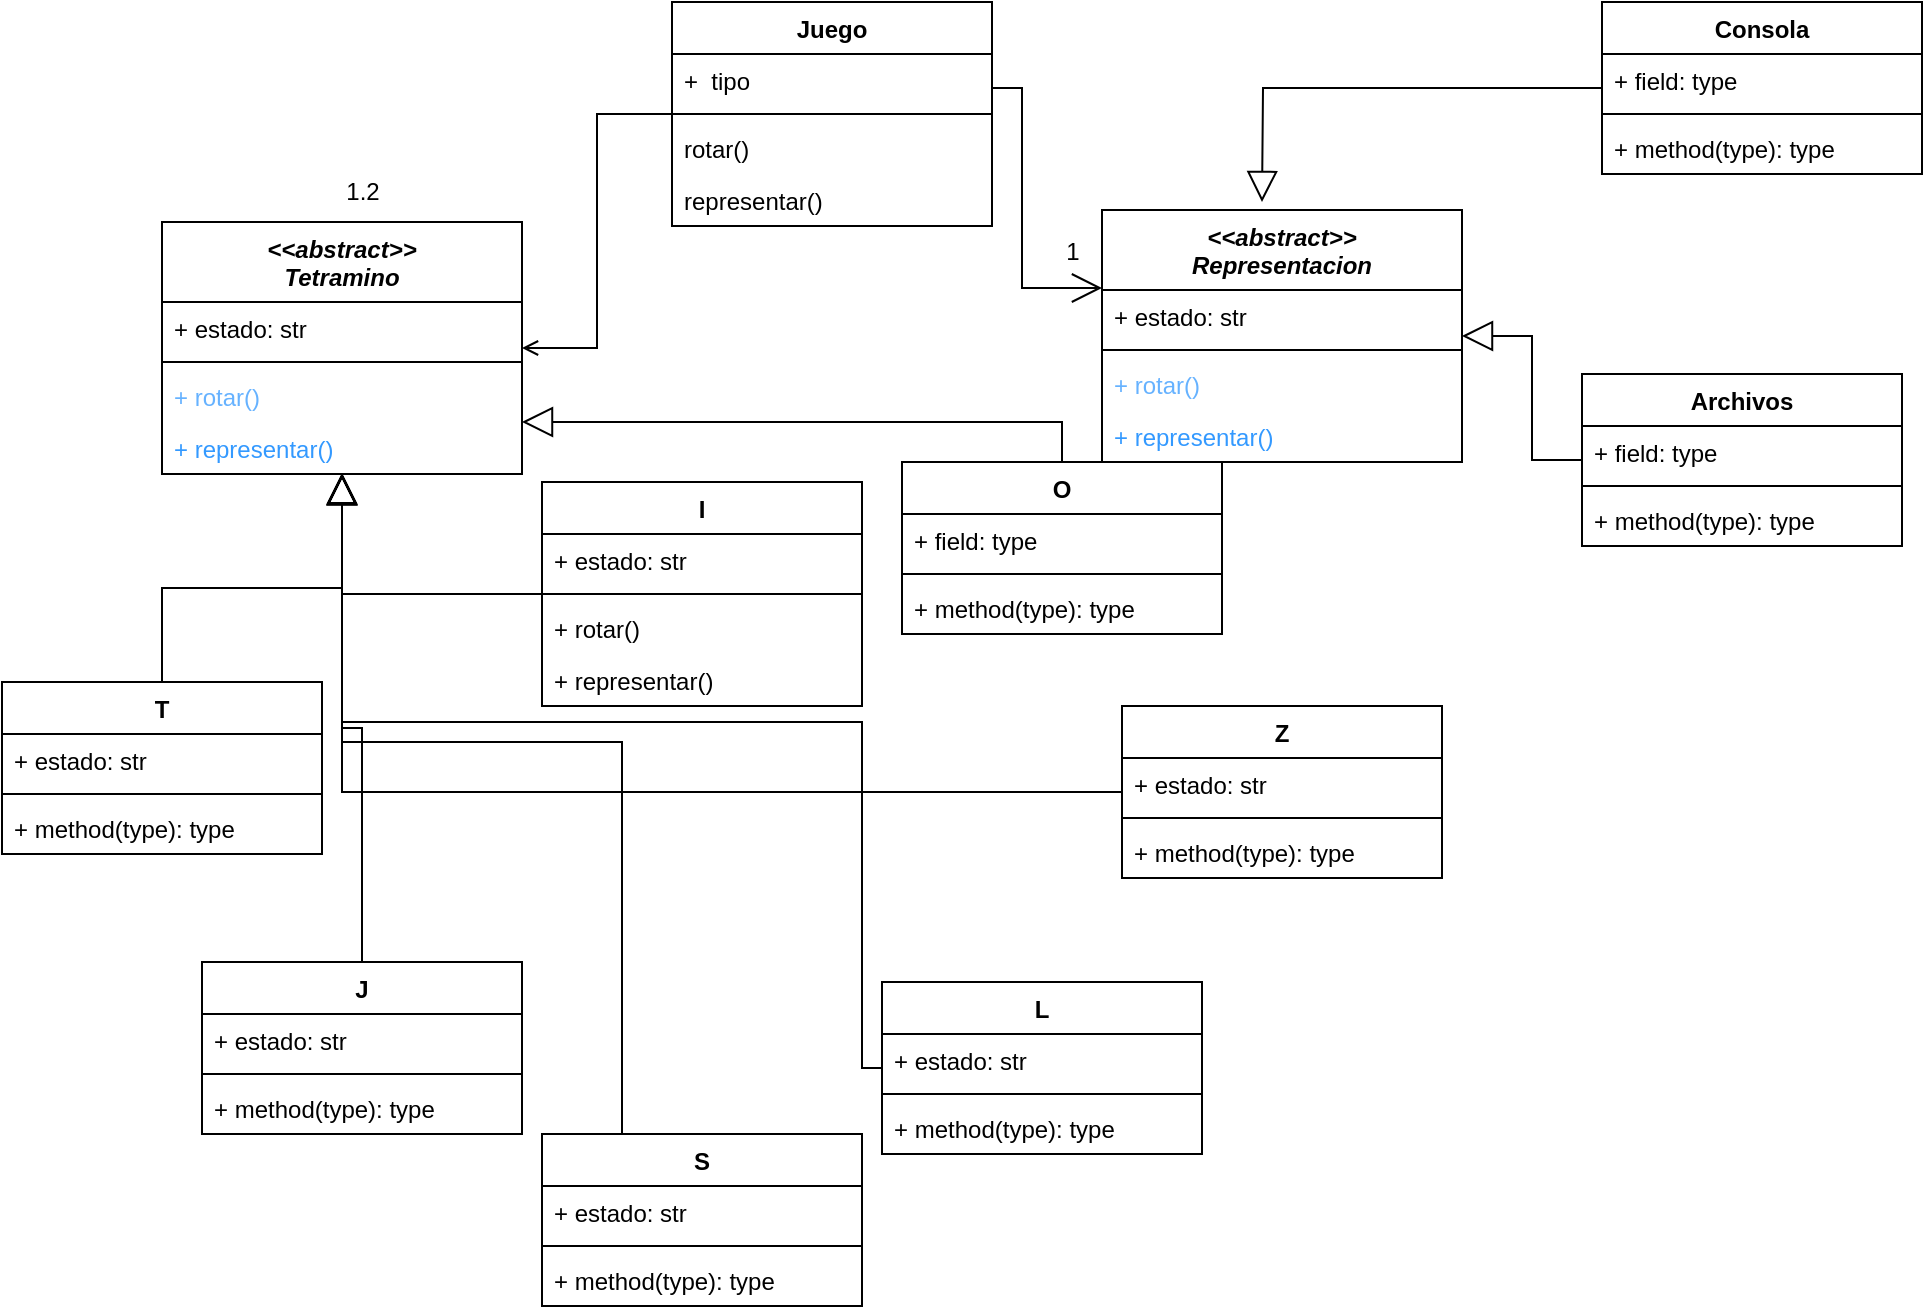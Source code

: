 <mxfile version="20.5.3" type="device"><diagram id="cMs6mL5wsjAFhfFsrgUc" name="Page-1"><mxGraphModel dx="1497" dy="836" grid="1" gridSize="10" guides="1" tooltips="1" connect="1" arrows="1" fold="1" page="1" pageScale="1" pageWidth="850" pageHeight="1100" math="0" shadow="0"><root><mxCell id="0"/><mxCell id="1" parent="0"/><mxCell id="921IqnoShyhc5uglB0Hu-14" style="edgeStyle=orthogonalEdgeStyle;rounded=0;orthogonalLoop=1;jettySize=auto;html=1;endArrow=open;endFill=0;" edge="1" parent="1" source="921IqnoShyhc5uglB0Hu-5" target="921IqnoShyhc5uglB0Hu-9"><mxGeometry relative="1" as="geometry"/></mxCell><mxCell id="921IqnoShyhc5uglB0Hu-5" value="Juego" style="swimlane;fontStyle=1;align=center;verticalAlign=top;childLayout=stackLayout;horizontal=1;startSize=26;horizontalStack=0;resizeParent=1;resizeParentMax=0;resizeLast=0;collapsible=1;marginBottom=0;" vertex="1" parent="1"><mxGeometry x="345" y="40" width="160" height="112" as="geometry"/></mxCell><mxCell id="921IqnoShyhc5uglB0Hu-6" value="+  tipo" style="text;strokeColor=none;fillColor=none;align=left;verticalAlign=top;spacingLeft=4;spacingRight=4;overflow=hidden;rotatable=0;points=[[0,0.5],[1,0.5]];portConstraint=eastwest;" vertex="1" parent="921IqnoShyhc5uglB0Hu-5"><mxGeometry y="26" width="160" height="26" as="geometry"/></mxCell><mxCell id="921IqnoShyhc5uglB0Hu-7" value="" style="line;strokeWidth=1;fillColor=none;align=left;verticalAlign=middle;spacingTop=-1;spacingLeft=3;spacingRight=3;rotatable=0;labelPosition=right;points=[];portConstraint=eastwest;strokeColor=inherit;" vertex="1" parent="921IqnoShyhc5uglB0Hu-5"><mxGeometry y="52" width="160" height="8" as="geometry"/></mxCell><mxCell id="921IqnoShyhc5uglB0Hu-107" value="rotar()" style="text;strokeColor=none;fillColor=none;align=left;verticalAlign=top;spacingLeft=4;spacingRight=4;overflow=hidden;rotatable=0;points=[[0,0.5],[1,0.5]];portConstraint=eastwest;" vertex="1" parent="921IqnoShyhc5uglB0Hu-5"><mxGeometry y="60" width="160" height="26" as="geometry"/></mxCell><mxCell id="921IqnoShyhc5uglB0Hu-8" value="representar()" style="text;strokeColor=none;fillColor=none;align=left;verticalAlign=top;spacingLeft=4;spacingRight=4;overflow=hidden;rotatable=0;points=[[0,0.5],[1,0.5]];portConstraint=eastwest;" vertex="1" parent="921IqnoShyhc5uglB0Hu-5"><mxGeometry y="86" width="160" height="26" as="geometry"/></mxCell><mxCell id="921IqnoShyhc5uglB0Hu-57" style="edgeStyle=orthogonalEdgeStyle;rounded=0;orthogonalLoop=1;jettySize=auto;html=1;endArrow=block;endFill=0;strokeWidth=1;endSize=13;" edge="1" parent="1" source="921IqnoShyhc5uglB0Hu-16" target="921IqnoShyhc5uglB0Hu-9"><mxGeometry relative="1" as="geometry"/></mxCell><mxCell id="921IqnoShyhc5uglB0Hu-9" value="&lt;&lt;abstract&gt;&gt;&#10;Tetramino" style="swimlane;fontStyle=3;align=center;verticalAlign=top;childLayout=stackLayout;horizontal=1;startSize=40;horizontalStack=0;resizeParent=1;resizeParentMax=0;resizeLast=0;collapsible=1;marginBottom=0;fontColor=#000000;" vertex="1" parent="1"><mxGeometry x="90" y="150" width="180" height="126" as="geometry"/></mxCell><mxCell id="921IqnoShyhc5uglB0Hu-10" value="+ estado: str" style="text;strokeColor=none;fillColor=none;align=left;verticalAlign=top;spacingLeft=4;spacingRight=4;overflow=hidden;rotatable=0;points=[[0,0.5],[1,0.5]];portConstraint=eastwest;" vertex="1" parent="921IqnoShyhc5uglB0Hu-9"><mxGeometry y="40" width="180" height="26" as="geometry"/></mxCell><mxCell id="921IqnoShyhc5uglB0Hu-11" value="" style="line;strokeWidth=1;fillColor=none;align=left;verticalAlign=middle;spacingTop=-1;spacingLeft=3;spacingRight=3;rotatable=0;labelPosition=right;points=[];portConstraint=eastwest;strokeColor=inherit;" vertex="1" parent="921IqnoShyhc5uglB0Hu-9"><mxGeometry y="66" width="180" height="8" as="geometry"/></mxCell><mxCell id="921IqnoShyhc5uglB0Hu-12" value="+ rotar()" style="text;strokeColor=none;fillColor=none;align=left;verticalAlign=top;spacingLeft=4;spacingRight=4;overflow=hidden;rotatable=0;points=[[0,0.5],[1,0.5]];portConstraint=eastwest;fontColor=#66B2FF;" vertex="1" parent="921IqnoShyhc5uglB0Hu-9"><mxGeometry y="74" width="180" height="26" as="geometry"/></mxCell><mxCell id="921IqnoShyhc5uglB0Hu-13" value="+ representar()" style="text;strokeColor=none;fillColor=none;align=left;verticalAlign=top;spacingLeft=4;spacingRight=4;overflow=hidden;rotatable=0;points=[[0,0.5],[1,0.5]];portConstraint=eastwest;fontColor=#3399FF;" vertex="1" parent="921IqnoShyhc5uglB0Hu-9"><mxGeometry y="100" width="180" height="26" as="geometry"/></mxCell><mxCell id="921IqnoShyhc5uglB0Hu-15" value="1.2" style="text;html=1;align=center;verticalAlign=middle;resizable=0;points=[];autosize=1;strokeColor=none;fillColor=none;" vertex="1" parent="1"><mxGeometry x="170" y="120" width="40" height="30" as="geometry"/></mxCell><mxCell id="921IqnoShyhc5uglB0Hu-74" style="edgeStyle=orthogonalEdgeStyle;rounded=0;orthogonalLoop=1;jettySize=auto;html=1;strokeWidth=1;fontColor=#3399FF;endArrow=block;endFill=0;endSize=13;" edge="1" parent="1" source="921IqnoShyhc5uglB0Hu-16" target="921IqnoShyhc5uglB0Hu-9"><mxGeometry relative="1" as="geometry"/></mxCell><mxCell id="921IqnoShyhc5uglB0Hu-16" value="I" style="swimlane;fontStyle=1;align=center;verticalAlign=top;childLayout=stackLayout;horizontal=1;startSize=26;horizontalStack=0;resizeParent=1;resizeParentMax=0;resizeLast=0;collapsible=1;marginBottom=0;" vertex="1" parent="1"><mxGeometry x="280" y="280" width="160" height="112" as="geometry"/></mxCell><mxCell id="921IqnoShyhc5uglB0Hu-50" value="+ estado: str" style="text;strokeColor=none;fillColor=none;align=left;verticalAlign=top;spacingLeft=4;spacingRight=4;overflow=hidden;rotatable=0;points=[[0,0.5],[1,0.5]];portConstraint=eastwest;" vertex="1" parent="921IqnoShyhc5uglB0Hu-16"><mxGeometry y="26" width="160" height="26" as="geometry"/></mxCell><mxCell id="921IqnoShyhc5uglB0Hu-18" value="" style="line;strokeWidth=1;fillColor=none;align=left;verticalAlign=middle;spacingTop=-1;spacingLeft=3;spacingRight=3;rotatable=0;labelPosition=right;points=[];portConstraint=eastwest;strokeColor=inherit;" vertex="1" parent="921IqnoShyhc5uglB0Hu-16"><mxGeometry y="52" width="160" height="8" as="geometry"/></mxCell><mxCell id="921IqnoShyhc5uglB0Hu-19" value="+ rotar()" style="text;strokeColor=none;fillColor=none;align=left;verticalAlign=top;spacingLeft=4;spacingRight=4;overflow=hidden;rotatable=0;points=[[0,0.5],[1,0.5]];portConstraint=eastwest;" vertex="1" parent="921IqnoShyhc5uglB0Hu-16"><mxGeometry y="60" width="160" height="26" as="geometry"/></mxCell><mxCell id="921IqnoShyhc5uglB0Hu-54" value="+ representar()" style="text;strokeColor=none;fillColor=none;align=left;verticalAlign=top;spacingLeft=4;spacingRight=4;overflow=hidden;rotatable=0;points=[[0,0.5],[1,0.5]];portConstraint=eastwest;" vertex="1" parent="921IqnoShyhc5uglB0Hu-16"><mxGeometry y="86" width="160" height="26" as="geometry"/></mxCell><mxCell id="921IqnoShyhc5uglB0Hu-73" style="edgeStyle=orthogonalEdgeStyle;rounded=0;orthogonalLoop=1;jettySize=auto;html=1;strokeWidth=1;fontColor=#3399FF;endArrow=block;endFill=0;endSize=13;" edge="1" parent="1" source="921IqnoShyhc5uglB0Hu-20" target="921IqnoShyhc5uglB0Hu-9"><mxGeometry relative="1" as="geometry"><Array as="points"><mxPoint x="540" y="250"/></Array></mxGeometry></mxCell><mxCell id="921IqnoShyhc5uglB0Hu-20" value="O" style="swimlane;fontStyle=1;align=center;verticalAlign=top;childLayout=stackLayout;horizontal=1;startSize=26;horizontalStack=0;resizeParent=1;resizeParentMax=0;resizeLast=0;collapsible=1;marginBottom=0;" vertex="1" parent="1"><mxGeometry x="460" y="270" width="160" height="86" as="geometry"/></mxCell><mxCell id="921IqnoShyhc5uglB0Hu-21" value="+ field: type" style="text;strokeColor=none;fillColor=none;align=left;verticalAlign=top;spacingLeft=4;spacingRight=4;overflow=hidden;rotatable=0;points=[[0,0.5],[1,0.5]];portConstraint=eastwest;" vertex="1" parent="921IqnoShyhc5uglB0Hu-20"><mxGeometry y="26" width="160" height="26" as="geometry"/></mxCell><mxCell id="921IqnoShyhc5uglB0Hu-22" value="" style="line;strokeWidth=1;fillColor=none;align=left;verticalAlign=middle;spacingTop=-1;spacingLeft=3;spacingRight=3;rotatable=0;labelPosition=right;points=[];portConstraint=eastwest;strokeColor=inherit;" vertex="1" parent="921IqnoShyhc5uglB0Hu-20"><mxGeometry y="52" width="160" height="8" as="geometry"/></mxCell><mxCell id="921IqnoShyhc5uglB0Hu-23" value="+ method(type): type" style="text;strokeColor=none;fillColor=none;align=left;verticalAlign=top;spacingLeft=4;spacingRight=4;overflow=hidden;rotatable=0;points=[[0,0.5],[1,0.5]];portConstraint=eastwest;" vertex="1" parent="921IqnoShyhc5uglB0Hu-20"><mxGeometry y="60" width="160" height="26" as="geometry"/></mxCell><mxCell id="921IqnoShyhc5uglB0Hu-58" style="edgeStyle=orthogonalEdgeStyle;rounded=0;orthogonalLoop=1;jettySize=auto;html=1;entryX=0.5;entryY=0.977;entryDx=0;entryDy=0;entryPerimeter=0;strokeWidth=1;fontColor=#3399FF;endArrow=block;endFill=0;endSize=13;" edge="1" parent="1" source="921IqnoShyhc5uglB0Hu-24" target="921IqnoShyhc5uglB0Hu-13"><mxGeometry relative="1" as="geometry"/></mxCell><mxCell id="921IqnoShyhc5uglB0Hu-24" value="T" style="swimlane;fontStyle=1;align=center;verticalAlign=top;childLayout=stackLayout;horizontal=1;startSize=26;horizontalStack=0;resizeParent=1;resizeParentMax=0;resizeLast=0;collapsible=1;marginBottom=0;" vertex="1" parent="1"><mxGeometry x="10" y="380" width="160" height="86" as="geometry"/></mxCell><mxCell id="921IqnoShyhc5uglB0Hu-25" value="+ estado: str" style="text;strokeColor=none;fillColor=none;align=left;verticalAlign=top;spacingLeft=4;spacingRight=4;overflow=hidden;rotatable=0;points=[[0,0.5],[1,0.5]];portConstraint=eastwest;" vertex="1" parent="921IqnoShyhc5uglB0Hu-24"><mxGeometry y="26" width="160" height="26" as="geometry"/></mxCell><mxCell id="921IqnoShyhc5uglB0Hu-26" value="" style="line;strokeWidth=1;fillColor=none;align=left;verticalAlign=middle;spacingTop=-1;spacingLeft=3;spacingRight=3;rotatable=0;labelPosition=right;points=[];portConstraint=eastwest;strokeColor=inherit;" vertex="1" parent="921IqnoShyhc5uglB0Hu-24"><mxGeometry y="52" width="160" height="8" as="geometry"/></mxCell><mxCell id="921IqnoShyhc5uglB0Hu-27" value="+ method(type): type" style="text;strokeColor=none;fillColor=none;align=left;verticalAlign=top;spacingLeft=4;spacingRight=4;overflow=hidden;rotatable=0;points=[[0,0.5],[1,0.5]];portConstraint=eastwest;" vertex="1" parent="921IqnoShyhc5uglB0Hu-24"><mxGeometry y="60" width="160" height="26" as="geometry"/></mxCell><mxCell id="921IqnoShyhc5uglB0Hu-69" style="edgeStyle=orthogonalEdgeStyle;rounded=0;orthogonalLoop=1;jettySize=auto;html=1;strokeWidth=1;fontColor=#3399FF;endArrow=block;endFill=0;endSize=13;" edge="1" parent="1" source="921IqnoShyhc5uglB0Hu-28" target="921IqnoShyhc5uglB0Hu-9"><mxGeometry relative="1" as="geometry"><Array as="points"><mxPoint x="320" y="410"/><mxPoint x="180" y="410"/></Array></mxGeometry></mxCell><mxCell id="921IqnoShyhc5uglB0Hu-28" value="S" style="swimlane;fontStyle=1;align=center;verticalAlign=top;childLayout=stackLayout;horizontal=1;startSize=26;horizontalStack=0;resizeParent=1;resizeParentMax=0;resizeLast=0;collapsible=1;marginBottom=0;" vertex="1" parent="1"><mxGeometry x="280" y="606" width="160" height="86" as="geometry"/></mxCell><mxCell id="921IqnoShyhc5uglB0Hu-49" value="+ estado: str" style="text;strokeColor=none;fillColor=none;align=left;verticalAlign=top;spacingLeft=4;spacingRight=4;overflow=hidden;rotatable=0;points=[[0,0.5],[1,0.5]];portConstraint=eastwest;" vertex="1" parent="921IqnoShyhc5uglB0Hu-28"><mxGeometry y="26" width="160" height="26" as="geometry"/></mxCell><mxCell id="921IqnoShyhc5uglB0Hu-30" value="" style="line;strokeWidth=1;fillColor=none;align=left;verticalAlign=middle;spacingTop=-1;spacingLeft=3;spacingRight=3;rotatable=0;labelPosition=right;points=[];portConstraint=eastwest;strokeColor=inherit;" vertex="1" parent="921IqnoShyhc5uglB0Hu-28"><mxGeometry y="52" width="160" height="8" as="geometry"/></mxCell><mxCell id="921IqnoShyhc5uglB0Hu-31" value="+ method(type): type" style="text;strokeColor=none;fillColor=none;align=left;verticalAlign=top;spacingLeft=4;spacingRight=4;overflow=hidden;rotatable=0;points=[[0,0.5],[1,0.5]];portConstraint=eastwest;" vertex="1" parent="921IqnoShyhc5uglB0Hu-28"><mxGeometry y="60" width="160" height="26" as="geometry"/></mxCell><mxCell id="921IqnoShyhc5uglB0Hu-72" style="edgeStyle=orthogonalEdgeStyle;rounded=0;orthogonalLoop=1;jettySize=auto;html=1;strokeWidth=1;fontColor=#3399FF;endArrow=block;endFill=0;endSize=13;" edge="1" parent="1" source="921IqnoShyhc5uglB0Hu-32" target="921IqnoShyhc5uglB0Hu-9"><mxGeometry relative="1" as="geometry"/></mxCell><mxCell id="921IqnoShyhc5uglB0Hu-32" value="Z" style="swimlane;fontStyle=1;align=center;verticalAlign=top;childLayout=stackLayout;horizontal=1;startSize=26;horizontalStack=0;resizeParent=1;resizeParentMax=0;resizeLast=0;collapsible=1;marginBottom=0;" vertex="1" parent="1"><mxGeometry x="570" y="392" width="160" height="86" as="geometry"/></mxCell><mxCell id="921IqnoShyhc5uglB0Hu-51" value="+ estado: str" style="text;strokeColor=none;fillColor=none;align=left;verticalAlign=top;spacingLeft=4;spacingRight=4;overflow=hidden;rotatable=0;points=[[0,0.5],[1,0.5]];portConstraint=eastwest;" vertex="1" parent="921IqnoShyhc5uglB0Hu-32"><mxGeometry y="26" width="160" height="26" as="geometry"/></mxCell><mxCell id="921IqnoShyhc5uglB0Hu-34" value="" style="line;strokeWidth=1;fillColor=none;align=left;verticalAlign=middle;spacingTop=-1;spacingLeft=3;spacingRight=3;rotatable=0;labelPosition=right;points=[];portConstraint=eastwest;strokeColor=inherit;" vertex="1" parent="921IqnoShyhc5uglB0Hu-32"><mxGeometry y="52" width="160" height="8" as="geometry"/></mxCell><mxCell id="921IqnoShyhc5uglB0Hu-35" value="+ method(type): type" style="text;strokeColor=none;fillColor=none;align=left;verticalAlign=top;spacingLeft=4;spacingRight=4;overflow=hidden;rotatable=0;points=[[0,0.5],[1,0.5]];portConstraint=eastwest;" vertex="1" parent="921IqnoShyhc5uglB0Hu-32"><mxGeometry y="60" width="160" height="26" as="geometry"/></mxCell><mxCell id="921IqnoShyhc5uglB0Hu-71" style="edgeStyle=orthogonalEdgeStyle;rounded=0;orthogonalLoop=1;jettySize=auto;html=1;strokeWidth=1;fontColor=#3399FF;endArrow=block;endFill=0;endSize=13;" edge="1" parent="1" source="921IqnoShyhc5uglB0Hu-41" target="921IqnoShyhc5uglB0Hu-9"><mxGeometry relative="1" as="geometry"/></mxCell><mxCell id="921IqnoShyhc5uglB0Hu-41" value="J" style="swimlane;fontStyle=1;align=center;verticalAlign=top;childLayout=stackLayout;horizontal=1;startSize=26;horizontalStack=0;resizeParent=1;resizeParentMax=0;resizeLast=0;collapsible=1;marginBottom=0;" vertex="1" parent="1"><mxGeometry x="110" y="520" width="160" height="86" as="geometry"/></mxCell><mxCell id="921IqnoShyhc5uglB0Hu-52" value="+ estado: str" style="text;strokeColor=none;fillColor=none;align=left;verticalAlign=top;spacingLeft=4;spacingRight=4;overflow=hidden;rotatable=0;points=[[0,0.5],[1,0.5]];portConstraint=eastwest;" vertex="1" parent="921IqnoShyhc5uglB0Hu-41"><mxGeometry y="26" width="160" height="26" as="geometry"/></mxCell><mxCell id="921IqnoShyhc5uglB0Hu-43" value="" style="line;strokeWidth=1;fillColor=none;align=left;verticalAlign=middle;spacingTop=-1;spacingLeft=3;spacingRight=3;rotatable=0;labelPosition=right;points=[];portConstraint=eastwest;strokeColor=inherit;" vertex="1" parent="921IqnoShyhc5uglB0Hu-41"><mxGeometry y="52" width="160" height="8" as="geometry"/></mxCell><mxCell id="921IqnoShyhc5uglB0Hu-44" value="+ method(type): type" style="text;strokeColor=none;fillColor=none;align=left;verticalAlign=top;spacingLeft=4;spacingRight=4;overflow=hidden;rotatable=0;points=[[0,0.5],[1,0.5]];portConstraint=eastwest;" vertex="1" parent="921IqnoShyhc5uglB0Hu-41"><mxGeometry y="60" width="160" height="26" as="geometry"/></mxCell><mxCell id="921IqnoShyhc5uglB0Hu-70" style="edgeStyle=orthogonalEdgeStyle;rounded=0;orthogonalLoop=1;jettySize=auto;html=1;strokeWidth=1;fontColor=#3399FF;endArrow=block;endFill=0;endSize=13;" edge="1" parent="1" source="921IqnoShyhc5uglB0Hu-45" target="921IqnoShyhc5uglB0Hu-9"><mxGeometry relative="1" as="geometry"><Array as="points"><mxPoint x="440" y="400"/><mxPoint x="180" y="400"/></Array></mxGeometry></mxCell><mxCell id="921IqnoShyhc5uglB0Hu-45" value="L" style="swimlane;fontStyle=1;align=center;verticalAlign=top;childLayout=stackLayout;horizontal=1;startSize=26;horizontalStack=0;resizeParent=1;resizeParentMax=0;resizeLast=0;collapsible=1;marginBottom=0;" vertex="1" parent="1"><mxGeometry x="450" y="530" width="160" height="86" as="geometry"/></mxCell><mxCell id="921IqnoShyhc5uglB0Hu-53" value="+ estado: str" style="text;strokeColor=none;fillColor=none;align=left;verticalAlign=top;spacingLeft=4;spacingRight=4;overflow=hidden;rotatable=0;points=[[0,0.5],[1,0.5]];portConstraint=eastwest;" vertex="1" parent="921IqnoShyhc5uglB0Hu-45"><mxGeometry y="26" width="160" height="26" as="geometry"/></mxCell><mxCell id="921IqnoShyhc5uglB0Hu-47" value="" style="line;strokeWidth=1;fillColor=none;align=left;verticalAlign=middle;spacingTop=-1;spacingLeft=3;spacingRight=3;rotatable=0;labelPosition=right;points=[];portConstraint=eastwest;strokeColor=inherit;" vertex="1" parent="921IqnoShyhc5uglB0Hu-45"><mxGeometry y="52" width="160" height="8" as="geometry"/></mxCell><mxCell id="921IqnoShyhc5uglB0Hu-48" value="+ method(type): type" style="text;strokeColor=none;fillColor=none;align=left;verticalAlign=top;spacingLeft=4;spacingRight=4;overflow=hidden;rotatable=0;points=[[0,0.5],[1,0.5]];portConstraint=eastwest;" vertex="1" parent="921IqnoShyhc5uglB0Hu-45"><mxGeometry y="60" width="160" height="26" as="geometry"/></mxCell><mxCell id="921IqnoShyhc5uglB0Hu-103" style="edgeStyle=orthogonalEdgeStyle;rounded=0;orthogonalLoop=1;jettySize=auto;html=1;strokeWidth=1;fontColor=#000000;endArrow=open;endFill=0;endSize=13;" edge="1" parent="1" source="921IqnoShyhc5uglB0Hu-5"><mxGeometry relative="1" as="geometry"><mxPoint x="560" y="183.0" as="targetPoint"/><Array as="points"><mxPoint x="520" y="83"/><mxPoint x="520" y="183"/></Array></mxGeometry></mxCell><mxCell id="921IqnoShyhc5uglB0Hu-102" style="edgeStyle=orthogonalEdgeStyle;rounded=0;orthogonalLoop=1;jettySize=auto;html=1;entryX=0.5;entryY=0;entryDx=0;entryDy=0;strokeWidth=1;fontColor=#000000;endArrow=block;endFill=0;endSize=13;" edge="1" parent="1" source="921IqnoShyhc5uglB0Hu-91"><mxGeometry relative="1" as="geometry"><mxPoint x="640" y="140" as="targetPoint"/></mxGeometry></mxCell><mxCell id="921IqnoShyhc5uglB0Hu-91" value="Consola" style="swimlane;fontStyle=1;align=center;verticalAlign=top;childLayout=stackLayout;horizontal=1;startSize=26;horizontalStack=0;resizeParent=1;resizeParentMax=0;resizeLast=0;collapsible=1;marginBottom=0;fontColor=#000000;" vertex="1" parent="1"><mxGeometry x="810" y="40" width="160" height="86" as="geometry"/></mxCell><mxCell id="921IqnoShyhc5uglB0Hu-92" value="+ field: type" style="text;strokeColor=none;fillColor=none;align=left;verticalAlign=top;spacingLeft=4;spacingRight=4;overflow=hidden;rotatable=0;points=[[0,0.5],[1,0.5]];portConstraint=eastwest;fontColor=#000000;" vertex="1" parent="921IqnoShyhc5uglB0Hu-91"><mxGeometry y="26" width="160" height="26" as="geometry"/></mxCell><mxCell id="921IqnoShyhc5uglB0Hu-93" value="" style="line;strokeWidth=1;fillColor=none;align=left;verticalAlign=middle;spacingTop=-1;spacingLeft=3;spacingRight=3;rotatable=0;labelPosition=right;points=[];portConstraint=eastwest;strokeColor=inherit;fontColor=#000000;" vertex="1" parent="921IqnoShyhc5uglB0Hu-91"><mxGeometry y="52" width="160" height="8" as="geometry"/></mxCell><mxCell id="921IqnoShyhc5uglB0Hu-94" value="+ method(type): type" style="text;strokeColor=none;fillColor=none;align=left;verticalAlign=top;spacingLeft=4;spacingRight=4;overflow=hidden;rotatable=0;points=[[0,0.5],[1,0.5]];portConstraint=eastwest;fontColor=#000000;" vertex="1" parent="921IqnoShyhc5uglB0Hu-91"><mxGeometry y="60" width="160" height="26" as="geometry"/></mxCell><mxCell id="921IqnoShyhc5uglB0Hu-99" style="edgeStyle=orthogonalEdgeStyle;rounded=0;orthogonalLoop=1;jettySize=auto;html=1;strokeWidth=1;fontColor=#000000;endArrow=block;endFill=0;endSize=13;" edge="1" parent="1" source="921IqnoShyhc5uglB0Hu-95" target="921IqnoShyhc5uglB0Hu-108"><mxGeometry relative="1" as="geometry"><mxPoint x="720" y="204.5" as="targetPoint"/></mxGeometry></mxCell><mxCell id="921IqnoShyhc5uglB0Hu-95" value="Archivos" style="swimlane;fontStyle=1;align=center;verticalAlign=top;childLayout=stackLayout;horizontal=1;startSize=26;horizontalStack=0;resizeParent=1;resizeParentMax=0;resizeLast=0;collapsible=1;marginBottom=0;fontColor=#000000;" vertex="1" parent="1"><mxGeometry x="800" y="226" width="160" height="86" as="geometry"/></mxCell><mxCell id="921IqnoShyhc5uglB0Hu-96" value="+ field: type" style="text;strokeColor=none;fillColor=none;align=left;verticalAlign=top;spacingLeft=4;spacingRight=4;overflow=hidden;rotatable=0;points=[[0,0.5],[1,0.5]];portConstraint=eastwest;fontColor=#000000;" vertex="1" parent="921IqnoShyhc5uglB0Hu-95"><mxGeometry y="26" width="160" height="26" as="geometry"/></mxCell><mxCell id="921IqnoShyhc5uglB0Hu-97" value="" style="line;strokeWidth=1;fillColor=none;align=left;verticalAlign=middle;spacingTop=-1;spacingLeft=3;spacingRight=3;rotatable=0;labelPosition=right;points=[];portConstraint=eastwest;strokeColor=inherit;fontColor=#000000;" vertex="1" parent="921IqnoShyhc5uglB0Hu-95"><mxGeometry y="52" width="160" height="8" as="geometry"/></mxCell><mxCell id="921IqnoShyhc5uglB0Hu-98" value="+ method(type): type" style="text;strokeColor=none;fillColor=none;align=left;verticalAlign=top;spacingLeft=4;spacingRight=4;overflow=hidden;rotatable=0;points=[[0,0.5],[1,0.5]];portConstraint=eastwest;fontColor=#000000;" vertex="1" parent="921IqnoShyhc5uglB0Hu-95"><mxGeometry y="60" width="160" height="26" as="geometry"/></mxCell><mxCell id="921IqnoShyhc5uglB0Hu-104" value="1" style="text;html=1;align=center;verticalAlign=middle;resizable=0;points=[];autosize=1;strokeColor=none;fillColor=none;fontColor=#000000;" vertex="1" parent="1"><mxGeometry x="530" y="150" width="30" height="30" as="geometry"/></mxCell><mxCell id="921IqnoShyhc5uglB0Hu-108" value="&lt;&lt;abstract&gt;&gt;&#10;Representacion" style="swimlane;fontStyle=3;align=center;verticalAlign=top;childLayout=stackLayout;horizontal=1;startSize=40;horizontalStack=0;resizeParent=1;resizeParentMax=0;resizeLast=0;collapsible=1;marginBottom=0;fontColor=#000000;" vertex="1" parent="1"><mxGeometry x="560" y="144" width="180" height="126" as="geometry"/></mxCell><mxCell id="921IqnoShyhc5uglB0Hu-109" value="+ estado: str" style="text;strokeColor=none;fillColor=none;align=left;verticalAlign=top;spacingLeft=4;spacingRight=4;overflow=hidden;rotatable=0;points=[[0,0.5],[1,0.5]];portConstraint=eastwest;" vertex="1" parent="921IqnoShyhc5uglB0Hu-108"><mxGeometry y="40" width="180" height="26" as="geometry"/></mxCell><mxCell id="921IqnoShyhc5uglB0Hu-110" value="" style="line;strokeWidth=1;fillColor=none;align=left;verticalAlign=middle;spacingTop=-1;spacingLeft=3;spacingRight=3;rotatable=0;labelPosition=right;points=[];portConstraint=eastwest;strokeColor=inherit;" vertex="1" parent="921IqnoShyhc5uglB0Hu-108"><mxGeometry y="66" width="180" height="8" as="geometry"/></mxCell><mxCell id="921IqnoShyhc5uglB0Hu-111" value="+ rotar()" style="text;strokeColor=none;fillColor=none;align=left;verticalAlign=top;spacingLeft=4;spacingRight=4;overflow=hidden;rotatable=0;points=[[0,0.5],[1,0.5]];portConstraint=eastwest;fontColor=#66B2FF;" vertex="1" parent="921IqnoShyhc5uglB0Hu-108"><mxGeometry y="74" width="180" height="26" as="geometry"/></mxCell><mxCell id="921IqnoShyhc5uglB0Hu-112" value="+ representar()" style="text;strokeColor=none;fillColor=none;align=left;verticalAlign=top;spacingLeft=4;spacingRight=4;overflow=hidden;rotatable=0;points=[[0,0.5],[1,0.5]];portConstraint=eastwest;fontColor=#3399FF;" vertex="1" parent="921IqnoShyhc5uglB0Hu-108"><mxGeometry y="100" width="180" height="26" as="geometry"/></mxCell></root></mxGraphModel></diagram></mxfile>
